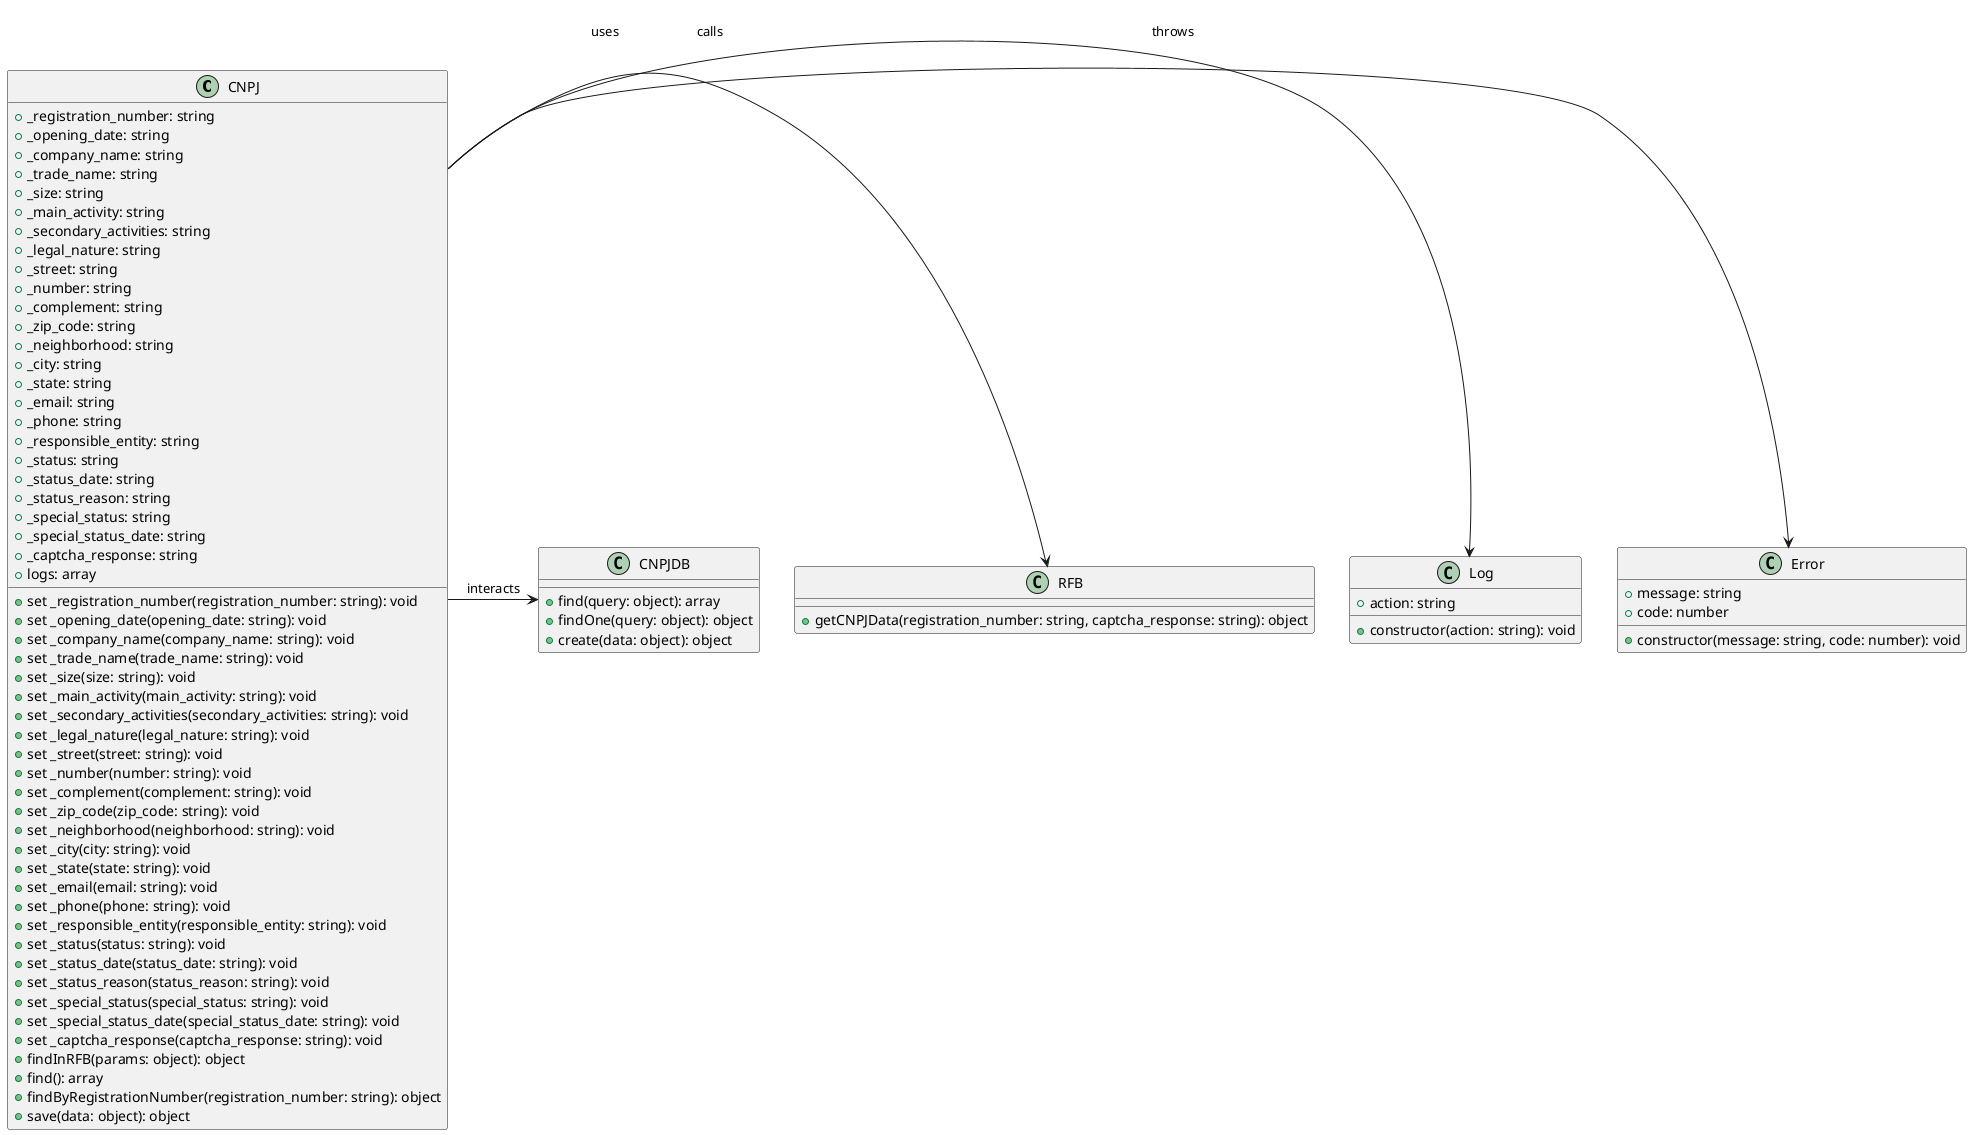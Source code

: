 @startuml
class CNPJ {
    +_registration_number: string
    +_opening_date: string
    +_company_name: string
    +_trade_name: string
    +_size: string
    +_main_activity: string
    +_secondary_activities: string
    +_legal_nature: string
    +_street: string
    +_number: string
    +_complement: string
    +_zip_code: string
    +_neighborhood: string
    +_city: string
    +_state: string
    +_email: string
    +_phone: string
    +_responsible_entity: string
    +_status: string
    +_status_date: string
    +_status_reason: string
    +_special_status: string
    +_special_status_date: string
    +_captcha_response: string
    +logs: array
    +set _registration_number(registration_number: string): void
    +set _opening_date(opening_date: string): void
    +set _company_name(company_name: string): void
    +set _trade_name(trade_name: string): void
    +set _size(size: string): void
    +set _main_activity(main_activity: string): void
    +set _secondary_activities(secondary_activities: string): void
    +set _legal_nature(legal_nature: string): void
    +set _street(street: string): void
    +set _number(number: string): void
    +set _complement(complement: string): void
    +set _zip_code(zip_code: string): void
    +set _neighborhood(neighborhood: string): void
    +set _city(city: string): void
    +set _state(state: string): void
    +set _email(email: string): void
    +set _phone(phone: string): void
    +set _responsible_entity(responsible_entity: string): void
    +set _status(status: string): void
    +set _status_date(status_date: string): void
    +set _status_reason(status_reason: string): void
    +set _special_status(special_status: string): void
    +set _special_status_date(special_status_date: string): void
    +set _captcha_response(captcha_response: string): void
    +findInRFB(params: object): object
    +find(): array
    +findByRegistrationNumber(registration_number: string): object
    +save(data: object): object
}

class Error {
    +message: string
    +code: number
    +constructor(message: string, code: number): void
}

class Log {
    +action: string
    +constructor(action: string): void
}

class RFB {
    +getCNPJData(registration_number: string, captcha_response: string): object
}

class CNPJDB {
    +find(query: object): array
    +findOne(query: object): object
    +create(data: object): object
}

CNPJ -> Error : throws
CNPJ -> Log : uses
CNPJ -> RFB : calls
CNPJ -> CNPJDB : interacts
@enduml
